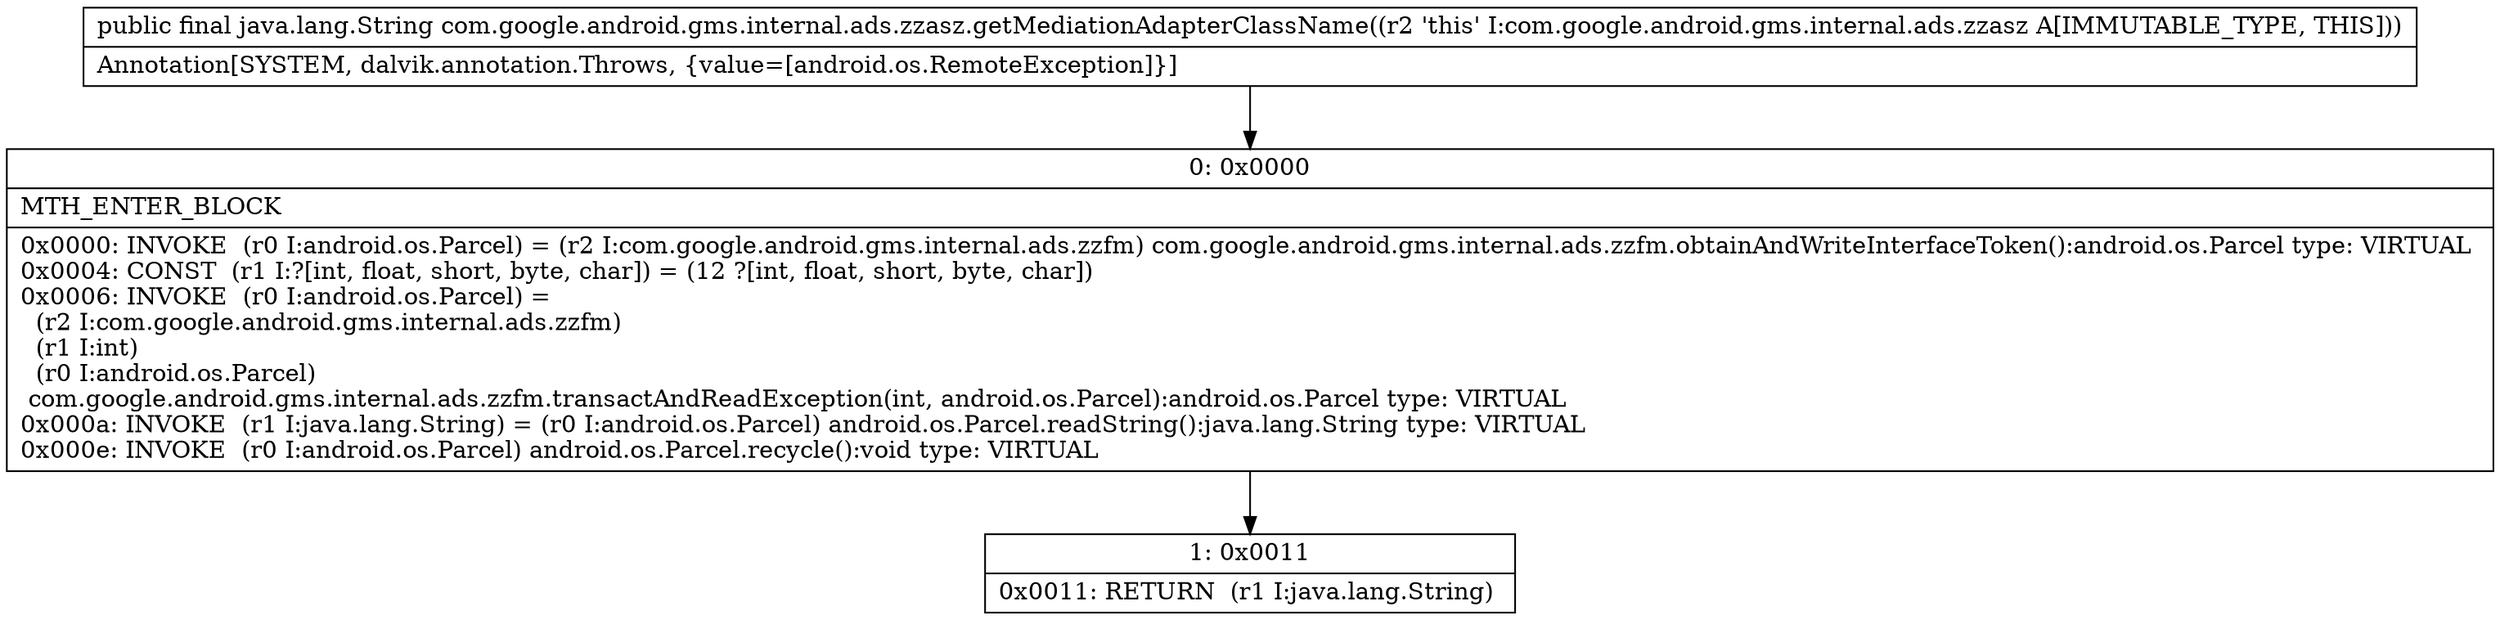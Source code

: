 digraph "CFG forcom.google.android.gms.internal.ads.zzasz.getMediationAdapterClassName()Ljava\/lang\/String;" {
Node_0 [shape=record,label="{0\:\ 0x0000|MTH_ENTER_BLOCK\l|0x0000: INVOKE  (r0 I:android.os.Parcel) = (r2 I:com.google.android.gms.internal.ads.zzfm) com.google.android.gms.internal.ads.zzfm.obtainAndWriteInterfaceToken():android.os.Parcel type: VIRTUAL \l0x0004: CONST  (r1 I:?[int, float, short, byte, char]) = (12 ?[int, float, short, byte, char]) \l0x0006: INVOKE  (r0 I:android.os.Parcel) = \l  (r2 I:com.google.android.gms.internal.ads.zzfm)\l  (r1 I:int)\l  (r0 I:android.os.Parcel)\l com.google.android.gms.internal.ads.zzfm.transactAndReadException(int, android.os.Parcel):android.os.Parcel type: VIRTUAL \l0x000a: INVOKE  (r1 I:java.lang.String) = (r0 I:android.os.Parcel) android.os.Parcel.readString():java.lang.String type: VIRTUAL \l0x000e: INVOKE  (r0 I:android.os.Parcel) android.os.Parcel.recycle():void type: VIRTUAL \l}"];
Node_1 [shape=record,label="{1\:\ 0x0011|0x0011: RETURN  (r1 I:java.lang.String) \l}"];
MethodNode[shape=record,label="{public final java.lang.String com.google.android.gms.internal.ads.zzasz.getMediationAdapterClassName((r2 'this' I:com.google.android.gms.internal.ads.zzasz A[IMMUTABLE_TYPE, THIS]))  | Annotation[SYSTEM, dalvik.annotation.Throws, \{value=[android.os.RemoteException]\}]\l}"];
MethodNode -> Node_0;
Node_0 -> Node_1;
}

